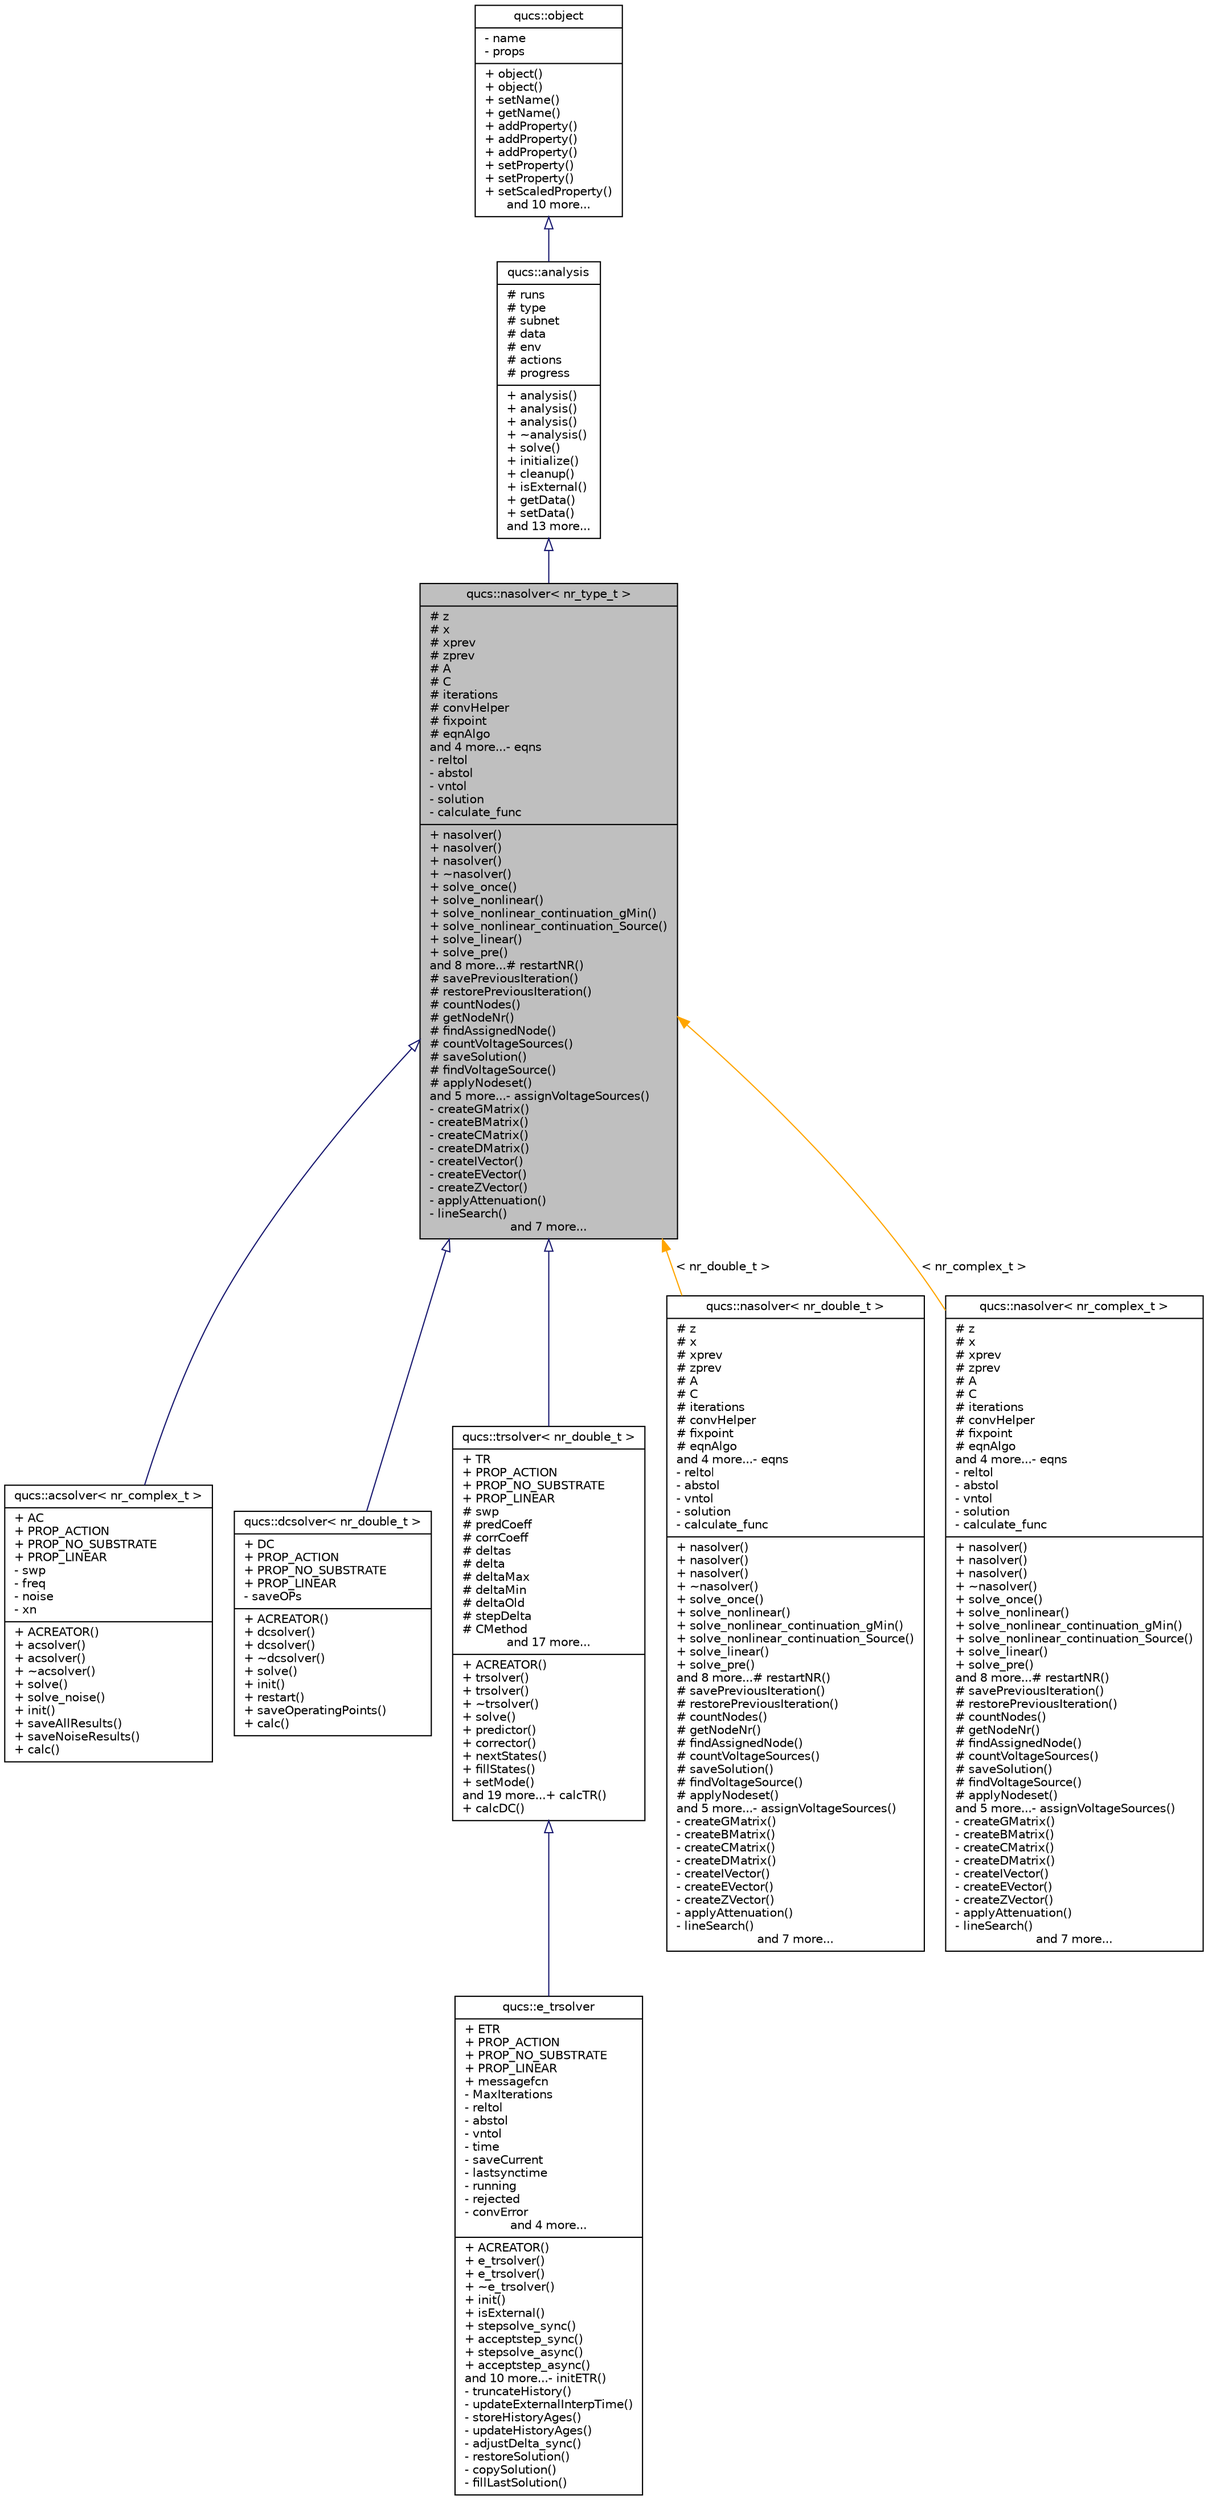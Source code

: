 digraph G
{
  edge [fontname="Helvetica",fontsize="10",labelfontname="Helvetica",labelfontsize="10"];
  node [fontname="Helvetica",fontsize="10",shape=record];
  Node1 [label="{qucs::nasolver\< nr_type_t \>\n|# z\l# x\l# xprev\l# zprev\l# A\l# C\l# iterations\l# convHelper\l# fixpoint\l# eqnAlgo\land 4 more...- eqns\l- reltol\l- abstol\l- vntol\l- solution\l- calculate_func\l|+ nasolver()\l+ nasolver()\l+ nasolver()\l+ ~nasolver()\l+ solve_once()\l+ solve_nonlinear()\l+ solve_nonlinear_continuation_gMin()\l+ solve_nonlinear_continuation_Source()\l+ solve_linear()\l+ solve_pre()\land 8 more...# restartNR()\l# savePreviousIteration()\l# restorePreviousIteration()\l# countNodes()\l# getNodeNr()\l# findAssignedNode()\l# countVoltageSources()\l# saveSolution()\l# findVoltageSource()\l# applyNodeset()\land 5 more...- assignVoltageSources()\l- createGMatrix()\l- createBMatrix()\l- createCMatrix()\l- createDMatrix()\l- createIVector()\l- createEVector()\l- createZVector()\l- applyAttenuation()\l- lineSearch()\land 7 more...}",height=0.2,width=0.4,color="black", fillcolor="grey75", style="filled" fontcolor="black"];
  Node2 -> Node1 [dir="back",color="midnightblue",fontsize="10",style="solid",arrowtail="onormal",fontname="Helvetica"];
  Node2 [label="{qucs::analysis\n|# runs\l# type\l# subnet\l# data\l# env\l# actions\l# progress\l|+ analysis()\l+ analysis()\l+ analysis()\l+ ~analysis()\l+ solve()\l+ initialize()\l+ cleanup()\l+ isExternal()\l+ getData()\l+ setData()\land 13 more...}",height=0.2,width=0.4,color="black", fillcolor="white", style="filled",URL="$classqucs_1_1analysis.html",tooltip="class for performing circuit analyses."];
  Node3 -> Node2 [dir="back",color="midnightblue",fontsize="10",style="solid",arrowtail="onormal",fontname="Helvetica"];
  Node3 [label="{qucs::object\n|- name\l- props\l|+ object()\l+ object()\l+ setName()\l+ getName()\l+ addProperty()\l+ addProperty()\l+ addProperty()\l+ setProperty()\l+ setProperty()\l+ setScaledProperty()\land 10 more...}",height=0.2,width=0.4,color="black", fillcolor="white", style="filled",URL="$classqucs_1_1object.html",tooltip="generic object class."];
  Node1 -> Node4 [dir="back",color="midnightblue",fontsize="10",style="solid",arrowtail="onormal",fontname="Helvetica"];
  Node4 [label="{qucs::acsolver\< nr_complex_t \>\n|+ AC\l+ PROP_ACTION\l+ PROP_NO_SUBSTRATE\l+ PROP_LINEAR\l- swp\l- freq\l- noise\l- xn\l|+ ACREATOR()\l+ acsolver()\l+ acsolver()\l+ ~acsolver()\l+ solve()\l+ solve_noise()\l+ init()\l+ saveAllResults()\l+ saveNoiseResults()\l+ calc()\l}",height=0.2,width=0.4,color="black", fillcolor="white", style="filled",URL="$structqucs_1_1acsolver.html"];
  Node1 -> Node5 [dir="back",color="midnightblue",fontsize="10",style="solid",arrowtail="onormal",fontname="Helvetica"];
  Node5 [label="{qucs::dcsolver\< nr_double_t \>\n|+ DC\l+ PROP_ACTION\l+ PROP_NO_SUBSTRATE\l+ PROP_LINEAR\l- saveOPs\l|+ ACREATOR()\l+ dcsolver()\l+ dcsolver()\l+ ~dcsolver()\l+ solve()\l+ init()\l+ restart()\l+ saveOperatingPoints()\l+ calc()\l}",height=0.2,width=0.4,color="black", fillcolor="white", style="filled",URL="$structqucs_1_1dcsolver.html"];
  Node1 -> Node6 [dir="back",color="midnightblue",fontsize="10",style="solid",arrowtail="onormal",fontname="Helvetica"];
  Node6 [label="{qucs::trsolver\< nr_double_t \>\n|+ TR\l+ PROP_ACTION\l+ PROP_NO_SUBSTRATE\l+ PROP_LINEAR\l# swp\l# predCoeff\l# corrCoeff\l# deltas\l# delta\l# deltaMax\l# deltaMin\l# deltaOld\l# stepDelta\l# CMethod\land 17 more...|+ ACREATOR()\l+ trsolver()\l+ trsolver()\l+ ~trsolver()\l+ solve()\l+ predictor()\l+ corrector()\l+ nextStates()\l+ fillStates()\l+ setMode()\land 19 more...+ calcTR()\l+ calcDC()\l}",height=0.2,width=0.4,color="black", fillcolor="white", style="filled",URL="$structqucs_1_1trsolver.html"];
  Node6 -> Node7 [dir="back",color="midnightblue",fontsize="10",style="solid",arrowtail="onormal",fontname="Helvetica"];
  Node7 [label="{qucs::e_trsolver\n|+ ETR\l+ PROP_ACTION\l+ PROP_NO_SUBSTRATE\l+ PROP_LINEAR\l+ messagefcn\l- MaxIterations\l- reltol\l- abstol\l- vntol\l- time\l- saveCurrent\l- lastsynctime\l- running\l- rejected\l- convError\land 4 more...|+ ACREATOR()\l+ e_trsolver()\l+ e_trsolver()\l+ ~e_trsolver()\l+ init()\l+ isExternal()\l+ stepsolve_sync()\l+ acceptstep_sync()\l+ stepsolve_async()\l+ acceptstep_async()\land 10 more...- initETR()\l- truncateHistory()\l- updateExternalInterpTime()\l- storeHistoryAges()\l- updateHistoryAges()\l- adjustDelta_sync()\l- restoreSolution()\l- copySolution()\l- fillLastSolution()\l}",height=0.2,width=0.4,color="black", fillcolor="white", style="filled",URL="$structqucs_1_1e__trsolver.html",tooltip="External interface class for transient simulation."];
  Node1 -> Node8 [dir="back",color="orange",fontsize="10",style="solid",label=" \< nr_double_t \>" ,fontname="Helvetica"];
  Node8 [label="{qucs::nasolver\< nr_double_t \>\n|# z\l# x\l# xprev\l# zprev\l# A\l# C\l# iterations\l# convHelper\l# fixpoint\l# eqnAlgo\land 4 more...- eqns\l- reltol\l- abstol\l- vntol\l- solution\l- calculate_func\l|+ nasolver()\l+ nasolver()\l+ nasolver()\l+ ~nasolver()\l+ solve_once()\l+ solve_nonlinear()\l+ solve_nonlinear_continuation_gMin()\l+ solve_nonlinear_continuation_Source()\l+ solve_linear()\l+ solve_pre()\land 8 more...# restartNR()\l# savePreviousIteration()\l# restorePreviousIteration()\l# countNodes()\l# getNodeNr()\l# findAssignedNode()\l# countVoltageSources()\l# saveSolution()\l# findVoltageSource()\l# applyNodeset()\land 5 more...- assignVoltageSources()\l- createGMatrix()\l- createBMatrix()\l- createCMatrix()\l- createDMatrix()\l- createIVector()\l- createEVector()\l- createZVector()\l- applyAttenuation()\l- lineSearch()\land 7 more...}",height=0.2,width=0.4,color="black", fillcolor="white", style="filled",URL="$classqucs_1_1nasolver.html"];
  Node1 -> Node9 [dir="back",color="orange",fontsize="10",style="solid",label=" \< nr_complex_t \>" ,fontname="Helvetica"];
  Node9 [label="{qucs::nasolver\< nr_complex_t \>\n|# z\l# x\l# xprev\l# zprev\l# A\l# C\l# iterations\l# convHelper\l# fixpoint\l# eqnAlgo\land 4 more...- eqns\l- reltol\l- abstol\l- vntol\l- solution\l- calculate_func\l|+ nasolver()\l+ nasolver()\l+ nasolver()\l+ ~nasolver()\l+ solve_once()\l+ solve_nonlinear()\l+ solve_nonlinear_continuation_gMin()\l+ solve_nonlinear_continuation_Source()\l+ solve_linear()\l+ solve_pre()\land 8 more...# restartNR()\l# savePreviousIteration()\l# restorePreviousIteration()\l# countNodes()\l# getNodeNr()\l# findAssignedNode()\l# countVoltageSources()\l# saveSolution()\l# findVoltageSource()\l# applyNodeset()\land 5 more...- assignVoltageSources()\l- createGMatrix()\l- createBMatrix()\l- createCMatrix()\l- createDMatrix()\l- createIVector()\l- createEVector()\l- createZVector()\l- applyAttenuation()\l- lineSearch()\land 7 more...}",height=0.2,width=0.4,color="black", fillcolor="white", style="filled",URL="$classqucs_1_1nasolver.html"];
}
